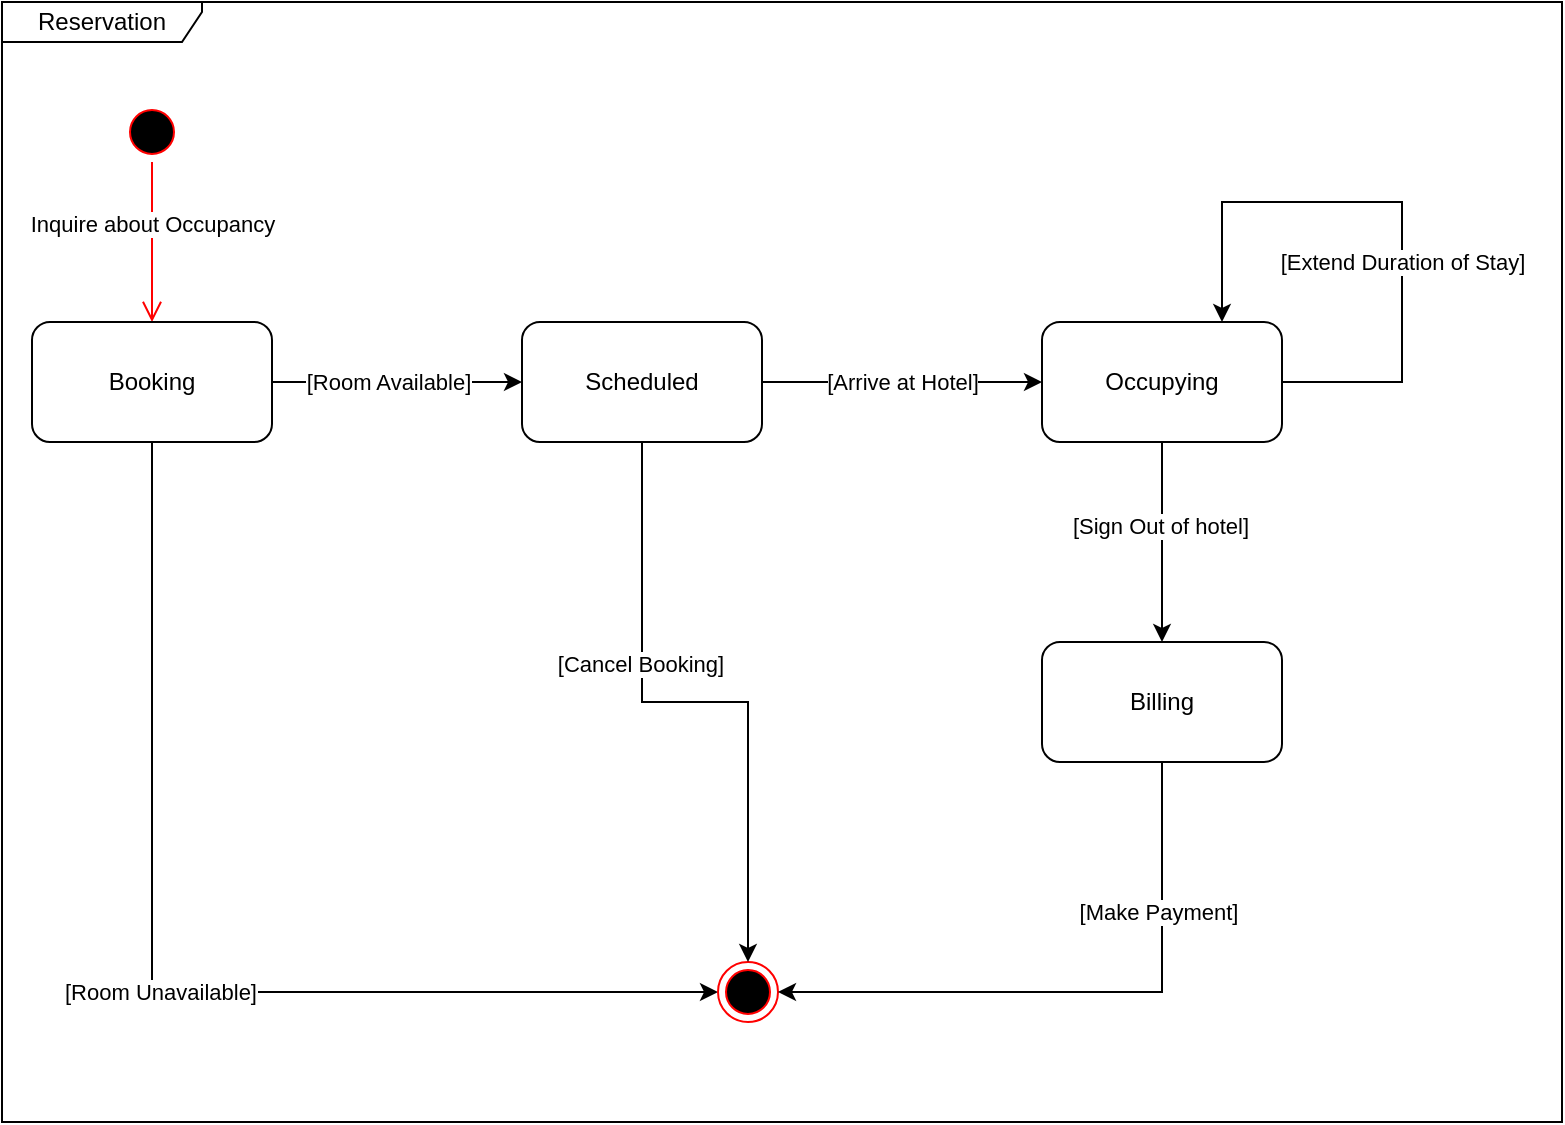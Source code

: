 <mxfile version="15.7.0" type="github">
  <diagram id="Npd62zTc91l9p_BbH5X5" name="Page-1">
    <mxGraphModel dx="1221" dy="644" grid="1" gridSize="10" guides="1" tooltips="1" connect="1" arrows="1" fold="1" page="1" pageScale="1" pageWidth="827" pageHeight="1169" math="0" shadow="0">
      <root>
        <mxCell id="0" />
        <mxCell id="1" parent="0" />
        <mxCell id="GulnhAo9liuhYGO9E0Ef-1" value="Reservation" style="shape=umlFrame;whiteSpace=wrap;html=1;width=100;height=20;" vertex="1" parent="1">
          <mxGeometry x="40" y="40" width="780" height="560" as="geometry" />
        </mxCell>
        <mxCell id="GulnhAo9liuhYGO9E0Ef-10" value="" style="ellipse;html=1;shape=startState;fillColor=#000000;strokeColor=#ff0000;" vertex="1" parent="1">
          <mxGeometry x="100" y="90" width="30" height="30" as="geometry" />
        </mxCell>
        <mxCell id="GulnhAo9liuhYGO9E0Ef-11" value="Inquire about Occupancy" style="edgeStyle=orthogonalEdgeStyle;html=1;verticalAlign=bottom;endArrow=open;endSize=8;strokeColor=#ff0000;rounded=0;exitX=0.5;exitY=1;exitDx=0;exitDy=0;" edge="1" source="GulnhAo9liuhYGO9E0Ef-10" parent="1" target="GulnhAo9liuhYGO9E0Ef-12">
          <mxGeometry relative="1" as="geometry">
            <mxPoint x="85" y="220" as="targetPoint" />
            <Array as="points">
              <mxPoint x="115" y="200" />
              <mxPoint x="115" y="200" />
            </Array>
          </mxGeometry>
        </mxCell>
        <mxCell id="GulnhAo9liuhYGO9E0Ef-15" value="" style="edgeStyle=orthogonalEdgeStyle;rounded=0;orthogonalLoop=1;jettySize=auto;html=1;" edge="1" parent="1" source="GulnhAo9liuhYGO9E0Ef-12" target="GulnhAo9liuhYGO9E0Ef-14">
          <mxGeometry relative="1" as="geometry" />
        </mxCell>
        <mxCell id="GulnhAo9liuhYGO9E0Ef-17" value="[Room Available]" style="edgeLabel;html=1;align=center;verticalAlign=middle;resizable=0;points=[];" vertex="1" connectable="0" parent="GulnhAo9liuhYGO9E0Ef-15">
          <mxGeometry x="-0.169" relative="1" as="geometry">
            <mxPoint x="6" as="offset" />
          </mxGeometry>
        </mxCell>
        <mxCell id="GulnhAo9liuhYGO9E0Ef-19" value="[Room Unavailable]" style="edgeStyle=orthogonalEdgeStyle;rounded=0;orthogonalLoop=1;jettySize=auto;html=1;exitX=0.5;exitY=1;exitDx=0;exitDy=0;entryX=0;entryY=0.5;entryDx=0;entryDy=0;" edge="1" parent="1" source="GulnhAo9liuhYGO9E0Ef-12" target="GulnhAo9liuhYGO9E0Ef-13">
          <mxGeometry relative="1" as="geometry">
            <mxPoint x="300" y="250" as="targetPoint" />
          </mxGeometry>
        </mxCell>
        <mxCell id="GulnhAo9liuhYGO9E0Ef-12" value="Booking" style="rounded=1;whiteSpace=wrap;html=1;" vertex="1" parent="1">
          <mxGeometry x="55" y="200" width="120" height="60" as="geometry" />
        </mxCell>
        <mxCell id="GulnhAo9liuhYGO9E0Ef-13" value="" style="ellipse;html=1;shape=endState;fillColor=#000000;strokeColor=#ff0000;" vertex="1" parent="1">
          <mxGeometry x="398" y="520" width="30" height="30" as="geometry" />
        </mxCell>
        <mxCell id="GulnhAo9liuhYGO9E0Ef-27" style="edgeStyle=orthogonalEdgeStyle;rounded=0;orthogonalLoop=1;jettySize=auto;html=1;exitX=0.5;exitY=1;exitDx=0;exitDy=0;entryX=0.5;entryY=0;entryDx=0;entryDy=0;" edge="1" parent="1" source="GulnhAo9liuhYGO9E0Ef-14" target="GulnhAo9liuhYGO9E0Ef-13">
          <mxGeometry relative="1" as="geometry">
            <mxPoint x="360" y="350.0" as="targetPoint" />
          </mxGeometry>
        </mxCell>
        <mxCell id="GulnhAo9liuhYGO9E0Ef-38" value="[Cancel Booking]" style="edgeLabel;html=1;align=center;verticalAlign=middle;resizable=0;points=[];" vertex="1" connectable="0" parent="GulnhAo9liuhYGO9E0Ef-27">
          <mxGeometry x="-0.29" y="-1" relative="1" as="geometry">
            <mxPoint as="offset" />
          </mxGeometry>
        </mxCell>
        <mxCell id="GulnhAo9liuhYGO9E0Ef-29" style="edgeStyle=orthogonalEdgeStyle;rounded=0;orthogonalLoop=1;jettySize=auto;html=1;exitX=1;exitY=0.5;exitDx=0;exitDy=0;" edge="1" parent="1" source="GulnhAo9liuhYGO9E0Ef-14" target="GulnhAo9liuhYGO9E0Ef-22">
          <mxGeometry relative="1" as="geometry" />
        </mxCell>
        <mxCell id="GulnhAo9liuhYGO9E0Ef-30" value="[Arrive at Hotel]" style="edgeLabel;html=1;align=center;verticalAlign=middle;resizable=0;points=[];" vertex="1" connectable="0" parent="GulnhAo9liuhYGO9E0Ef-29">
          <mxGeometry x="-0.359" y="-1" relative="1" as="geometry">
            <mxPoint x="25" y="-1" as="offset" />
          </mxGeometry>
        </mxCell>
        <mxCell id="GulnhAo9liuhYGO9E0Ef-14" value="Scheduled" style="whiteSpace=wrap;html=1;rounded=1;" vertex="1" parent="1">
          <mxGeometry x="300" y="200" width="120" height="60" as="geometry" />
        </mxCell>
        <mxCell id="GulnhAo9liuhYGO9E0Ef-25" style="edgeStyle=orthogonalEdgeStyle;rounded=0;orthogonalLoop=1;jettySize=auto;html=1;exitX=1;exitY=0.5;exitDx=0;exitDy=0;entryX=0.75;entryY=0;entryDx=0;entryDy=0;" edge="1" parent="1" source="GulnhAo9liuhYGO9E0Ef-22" target="GulnhAo9liuhYGO9E0Ef-22">
          <mxGeometry relative="1" as="geometry">
            <mxPoint x="850" y="230" as="targetPoint" />
            <Array as="points">
              <mxPoint x="740" y="230" />
              <mxPoint x="740" y="140" />
              <mxPoint x="650" y="140" />
            </Array>
          </mxGeometry>
        </mxCell>
        <mxCell id="GulnhAo9liuhYGO9E0Ef-31" value="[Extend Duration of Stay]" style="edgeLabel;html=1;align=center;verticalAlign=middle;resizable=0;points=[];" vertex="1" connectable="0" parent="GulnhAo9liuhYGO9E0Ef-25">
          <mxGeometry x="-0.201" relative="1" as="geometry">
            <mxPoint as="offset" />
          </mxGeometry>
        </mxCell>
        <mxCell id="GulnhAo9liuhYGO9E0Ef-34" style="edgeStyle=orthogonalEdgeStyle;rounded=0;orthogonalLoop=1;jettySize=auto;html=1;exitX=0.5;exitY=1;exitDx=0;exitDy=0;entryX=0.5;entryY=0;entryDx=0;entryDy=0;" edge="1" parent="1" source="GulnhAo9liuhYGO9E0Ef-22" target="GulnhAo9liuhYGO9E0Ef-33">
          <mxGeometry relative="1" as="geometry">
            <Array as="points">
              <mxPoint x="620" y="300" />
              <mxPoint x="620" y="300" />
            </Array>
          </mxGeometry>
        </mxCell>
        <mxCell id="GulnhAo9liuhYGO9E0Ef-36" value="[Sign Out of hotel]" style="edgeLabel;html=1;align=center;verticalAlign=middle;resizable=0;points=[];" vertex="1" connectable="0" parent="GulnhAo9liuhYGO9E0Ef-34">
          <mxGeometry x="-0.162" y="-1" relative="1" as="geometry">
            <mxPoint as="offset" />
          </mxGeometry>
        </mxCell>
        <mxCell id="GulnhAo9liuhYGO9E0Ef-22" value="Occupying" style="whiteSpace=wrap;html=1;rounded=1;" vertex="1" parent="1">
          <mxGeometry x="560" y="200" width="120" height="60" as="geometry" />
        </mxCell>
        <mxCell id="GulnhAo9liuhYGO9E0Ef-35" style="edgeStyle=orthogonalEdgeStyle;rounded=0;orthogonalLoop=1;jettySize=auto;html=1;exitX=0.5;exitY=1;exitDx=0;exitDy=0;entryX=1;entryY=0.5;entryDx=0;entryDy=0;" edge="1" parent="1" source="GulnhAo9liuhYGO9E0Ef-33" target="GulnhAo9liuhYGO9E0Ef-13">
          <mxGeometry relative="1" as="geometry" />
        </mxCell>
        <mxCell id="GulnhAo9liuhYGO9E0Ef-37" value="[Make Payment]" style="edgeLabel;html=1;align=center;verticalAlign=middle;resizable=0;points=[];" vertex="1" connectable="0" parent="GulnhAo9liuhYGO9E0Ef-35">
          <mxGeometry x="-0.51" y="-2" relative="1" as="geometry">
            <mxPoint as="offset" />
          </mxGeometry>
        </mxCell>
        <mxCell id="GulnhAo9liuhYGO9E0Ef-33" value="Billing" style="whiteSpace=wrap;html=1;rounded=1;" vertex="1" parent="1">
          <mxGeometry x="560" y="360" width="120" height="60" as="geometry" />
        </mxCell>
      </root>
    </mxGraphModel>
  </diagram>
</mxfile>
